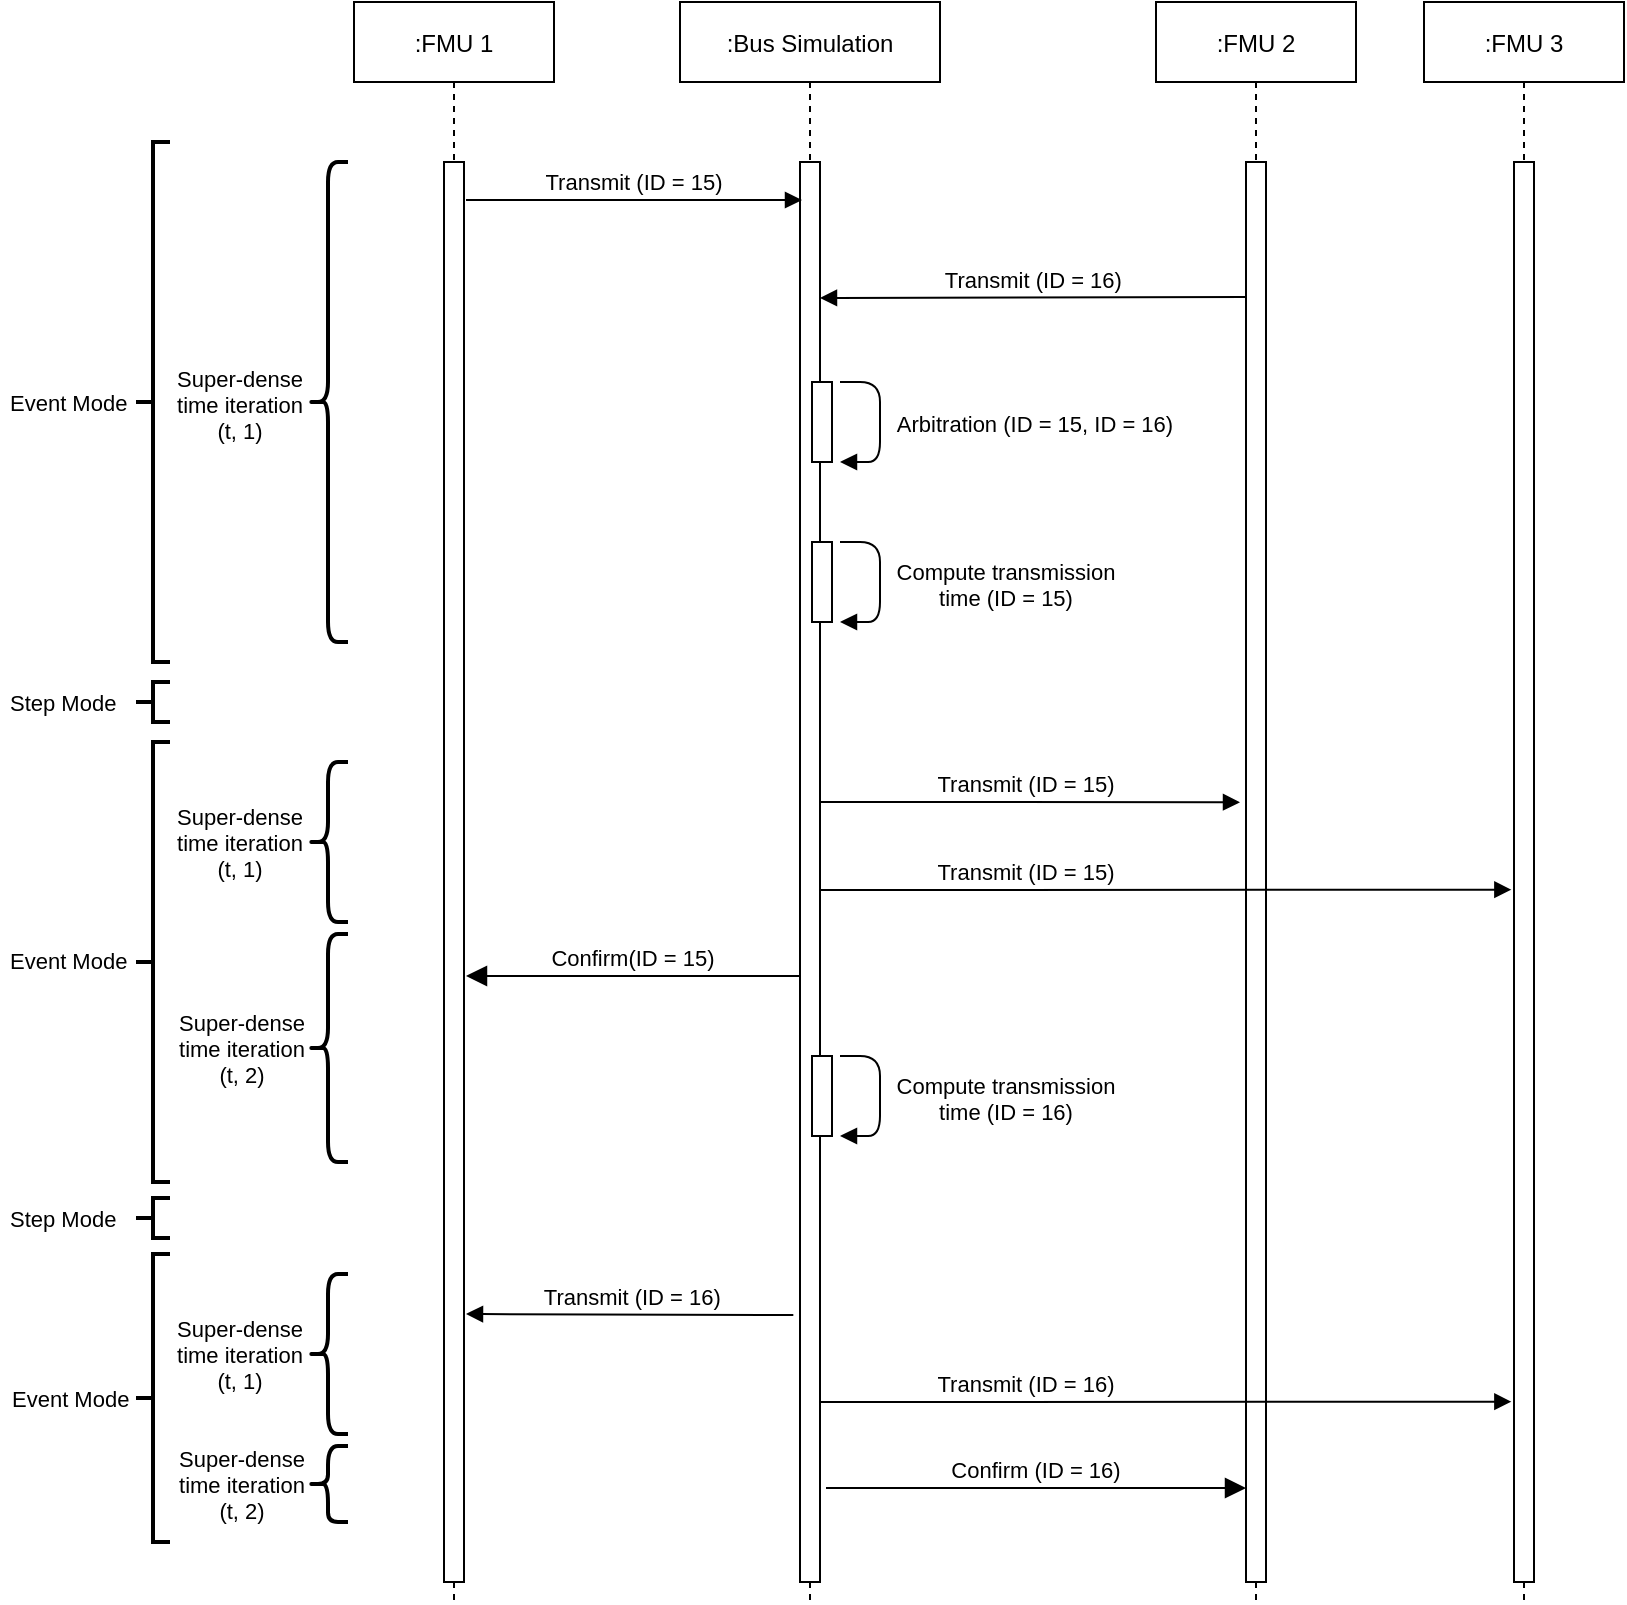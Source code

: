 <mxfile version="22.1.16" type="device">
  <diagram id="kgpKYQtTHZ0yAKxKKP6v" name="Page-1">
    <mxGraphModel dx="382" dy="213" grid="1" gridSize="10" guides="1" tooltips="1" connect="1" arrows="1" fold="1" page="1" pageScale="1" pageWidth="850" pageHeight="1100" math="0" shadow="0">
      <root>
        <mxCell id="0" />
        <mxCell id="1" parent="0" />
        <mxCell id="3nuBFxr9cyL0pnOWT2aG-5" value=":Bus Simulation" style="shape=umlLifeline;perimeter=lifelinePerimeter;container=1;collapsible=0;recursiveResize=0;rounded=0;shadow=0;strokeWidth=1;" parent="1" vertex="1">
          <mxGeometry x="587" y="80" width="130" height="800" as="geometry" />
        </mxCell>
        <mxCell id="3nuBFxr9cyL0pnOWT2aG-6" value="" style="points=[];perimeter=orthogonalPerimeter;rounded=0;shadow=0;strokeWidth=1;" parent="3nuBFxr9cyL0pnOWT2aG-5" vertex="1">
          <mxGeometry x="60" y="80" width="10" height="710" as="geometry" />
        </mxCell>
        <mxCell id="3nuBFxr9cyL0pnOWT2aG-4" value="" style="points=[];perimeter=orthogonalPerimeter;rounded=0;shadow=0;strokeWidth=1;" parent="3nuBFxr9cyL0pnOWT2aG-5" vertex="1">
          <mxGeometry x="66" y="190" width="10" height="40" as="geometry" />
        </mxCell>
        <mxCell id="_HQoY5Zo2aadwidPgHyK-5" value="" style="points=[];perimeter=orthogonalPerimeter;rounded=0;shadow=0;strokeWidth=1;" parent="3nuBFxr9cyL0pnOWT2aG-5" vertex="1">
          <mxGeometry x="66" y="270" width="10" height="40" as="geometry" />
        </mxCell>
        <mxCell id="_HQoY5Zo2aadwidPgHyK-6" value="Compute transmission&#xa;time (ID = 15)" style="verticalAlign=bottom;endArrow=block;shadow=0;strokeWidth=1;align=center;spacing=5;spacingTop=0;" parent="3nuBFxr9cyL0pnOWT2aG-5" edge="1">
          <mxGeometry x="0.5" y="-63" relative="1" as="geometry">
            <mxPoint x="80" y="270" as="sourcePoint" />
            <mxPoint x="80" y="310" as="targetPoint" />
            <Array as="points">
              <mxPoint x="100" y="270" />
              <mxPoint x="100" y="310" />
            </Array>
            <mxPoint x="63" y="63" as="offset" />
          </mxGeometry>
        </mxCell>
        <mxCell id="3nuBFxr9cyL0pnOWT2aG-1" value=":FMU 1" style="shape=umlLifeline;perimeter=lifelinePerimeter;container=1;collapsible=0;recursiveResize=0;rounded=0;shadow=0;strokeWidth=1;" parent="1" vertex="1">
          <mxGeometry x="424" y="80" width="100" height="800" as="geometry" />
        </mxCell>
        <mxCell id="3nuBFxr9cyL0pnOWT2aG-2" value="" style="points=[];perimeter=orthogonalPerimeter;rounded=0;shadow=0;strokeWidth=1;" parent="3nuBFxr9cyL0pnOWT2aG-1" vertex="1">
          <mxGeometry x="45" y="80" width="10" height="710" as="geometry" />
        </mxCell>
        <mxCell id="eGcspzg-jYoVY6njO30K-1" value=":FMU 2" style="shape=umlLifeline;perimeter=lifelinePerimeter;container=1;collapsible=0;recursiveResize=0;rounded=0;shadow=0;strokeWidth=1;" parent="1" vertex="1">
          <mxGeometry x="825" y="80" width="100" height="800" as="geometry" />
        </mxCell>
        <mxCell id="eGcspzg-jYoVY6njO30K-2" value="" style="points=[];perimeter=orthogonalPerimeter;rounded=0;shadow=0;strokeWidth=1;" parent="eGcspzg-jYoVY6njO30K-1" vertex="1">
          <mxGeometry x="45" y="80" width="10" height="710" as="geometry" />
        </mxCell>
        <mxCell id="eGcspzg-jYoVY6njO30K-4" value="Arbitration (ID = 15, ID = 16)" style="verticalAlign=bottom;endArrow=block;shadow=0;strokeWidth=1;spacingLeft=9;" parent="1" edge="1">
          <mxGeometry x="0.25" y="73" relative="1" as="geometry">
            <mxPoint x="667" y="270" as="sourcePoint" />
            <mxPoint x="667" y="310" as="targetPoint" />
            <Array as="points">
              <mxPoint x="687" y="270" />
              <mxPoint x="687" y="310" />
            </Array>
            <mxPoint as="offset" />
          </mxGeometry>
        </mxCell>
        <mxCell id="Ct78ly6aTw_c9TOjw8sM-1" value="Transmit (ID = 15)" style="verticalAlign=bottom;endArrow=block;entryX=0;entryY=0;shadow=0;strokeWidth=1;" parent="1" edge="1">
          <mxGeometry relative="1" as="geometry">
            <mxPoint x="480" y="179" as="sourcePoint" />
            <mxPoint x="648" y="179" as="targetPoint" />
          </mxGeometry>
        </mxCell>
        <mxCell id="_HQoY5Zo2aadwidPgHyK-4" value="Transmit (ID = 16)" style="verticalAlign=bottom;endArrow=block;shadow=0;strokeWidth=1;exitX=0.02;exitY=0.088;exitDx=0;exitDy=0;exitPerimeter=0;" parent="1" edge="1">
          <mxGeometry relative="1" as="geometry">
            <mxPoint x="870.2" y="227.56" as="sourcePoint" />
            <mxPoint x="657" y="228" as="targetPoint" />
          </mxGeometry>
        </mxCell>
        <mxCell id="_HQoY5Zo2aadwidPgHyK-7" value=":FMU 3" style="shape=umlLifeline;perimeter=lifelinePerimeter;container=1;collapsible=0;recursiveResize=0;rounded=0;shadow=0;strokeWidth=1;" parent="1" vertex="1">
          <mxGeometry x="959" y="80" width="100" height="800" as="geometry" />
        </mxCell>
        <mxCell id="_HQoY5Zo2aadwidPgHyK-8" value="" style="points=[];perimeter=orthogonalPerimeter;rounded=0;shadow=0;strokeWidth=1;" parent="_HQoY5Zo2aadwidPgHyK-7" vertex="1">
          <mxGeometry x="45" y="80" width="10" height="710" as="geometry" />
        </mxCell>
        <mxCell id="_HQoY5Zo2aadwidPgHyK-10" value="Transmit (ID = 15)" style="verticalAlign=bottom;endArrow=block;shadow=0;strokeWidth=1;entryX=-0.132;entryY=0.541;entryDx=0;entryDy=0;entryPerimeter=0;" parent="1" edge="1">
          <mxGeometry x="-0.402" relative="1" as="geometry">
            <mxPoint x="656.5" y="524" as="sourcePoint" />
            <mxPoint x="1002.68" y="523.83" as="targetPoint" />
            <mxPoint as="offset" />
          </mxGeometry>
        </mxCell>
        <mxCell id="_HQoY5Zo2aadwidPgHyK-14" value="" style="strokeWidth=2;html=1;shape=mxgraph.flowchart.annotation_2;align=left;labelPosition=right;pointerEvents=1;fontSize=11;fillColor=none;" parent="1" vertex="1">
          <mxGeometry x="315" y="150" width="17" height="260" as="geometry" />
        </mxCell>
        <mxCell id="_HQoY5Zo2aadwidPgHyK-15" value="" style="strokeWidth=2;html=1;shape=mxgraph.flowchart.annotation_2;align=left;labelPosition=right;pointerEvents=1;fontSize=11;fillColor=none;" parent="1" vertex="1">
          <mxGeometry x="315" y="450" width="17" height="220" as="geometry" />
        </mxCell>
        <mxCell id="_HQoY5Zo2aadwidPgHyK-18" value="Event Mode" style="text;align=left;fontStyle=0;verticalAlign=middle;spacingLeft=3;spacingRight=3;strokeColor=none;rotatable=0;points=[[0,0.5],[1,0.5]];portConstraint=eastwest;fontSize=11;fillColor=none;" parent="1" vertex="1">
          <mxGeometry x="247" y="546" width="80" height="26" as="geometry" />
        </mxCell>
        <mxCell id="_HQoY5Zo2aadwidPgHyK-19" value="Transmit (ID = 15)" style="verticalAlign=bottom;endArrow=block;entryX=0.42;entryY=0.587;shadow=0;strokeWidth=1;entryDx=0;entryDy=0;entryPerimeter=0;" parent="1" edge="1">
          <mxGeometry x="-0.019" relative="1" as="geometry">
            <mxPoint x="657" y="480" as="sourcePoint" />
            <mxPoint x="867" y="480.12" as="targetPoint" />
            <mxPoint as="offset" />
          </mxGeometry>
        </mxCell>
        <mxCell id="3nuBFxr9cyL0pnOWT2aG-7" value="Confirm(ID = 15)" style="verticalAlign=bottom;endArrow=block;endSize=8;exitX=0;exitY=0.95;shadow=0;strokeWidth=1;endFill=1;" parent="1" edge="1">
          <mxGeometry relative="1" as="geometry">
            <mxPoint x="480" y="567" as="targetPoint" />
            <mxPoint x="647" y="567.0" as="sourcePoint" />
          </mxGeometry>
        </mxCell>
        <mxCell id="TJ8cURRopO99HcsGI5Q8-2" value="" style="shape=curlyBracket;whiteSpace=wrap;html=1;rounded=1;labelPosition=left;verticalLabelPosition=middle;align=right;verticalAlign=middle;strokeWidth=2;" parent="1" vertex="1">
          <mxGeometry x="401" y="160" width="20" height="240" as="geometry" />
        </mxCell>
        <mxCell id="TJ8cURRopO99HcsGI5Q8-3" value="" style="shape=curlyBracket;whiteSpace=wrap;html=1;rounded=1;labelPosition=left;verticalLabelPosition=middle;align=right;verticalAlign=middle;strokeWidth=2;" parent="1" vertex="1">
          <mxGeometry x="401" y="460" width="20" height="80" as="geometry" />
        </mxCell>
        <mxCell id="TJ8cURRopO99HcsGI5Q8-4" value="Super-dense&#xa;time iteration&#xa;(t, 1)" style="text;align=center;fontStyle=0;verticalAlign=middle;spacingLeft=3;spacingRight=3;strokeColor=none;rotatable=0;points=[[0,0.5],[1,0.5]];portConstraint=eastwest;fontSize=11;fillColor=none;" parent="1" vertex="1">
          <mxGeometry x="327" y="268" width="80" height="26" as="geometry" />
        </mxCell>
        <mxCell id="TJ8cURRopO99HcsGI5Q8-5" value="Super-dense&#xa;time iteration&#xa;(t, 1)" style="text;align=center;fontStyle=0;verticalAlign=middle;spacingLeft=3;spacingRight=3;strokeColor=none;rotatable=0;points=[[0,0.5],[1,0.5]];portConstraint=eastwest;fontSize=11;fillColor=none;" parent="1" vertex="1">
          <mxGeometry x="327" y="487" width="80" height="26" as="geometry" />
        </mxCell>
        <mxCell id="TJ8cURRopO99HcsGI5Q8-6" value="Event Mode" style="text;align=left;fontStyle=0;verticalAlign=middle;spacingLeft=3;spacingRight=3;strokeColor=none;rotatable=0;points=[[0,0.5],[1,0.5]];portConstraint=eastwest;fontSize=11;fillColor=none;" parent="1" vertex="1">
          <mxGeometry x="247" y="267" width="80" height="26" as="geometry" />
        </mxCell>
        <mxCell id="TJ8cURRopO99HcsGI5Q8-7" value="" style="strokeWidth=2;html=1;shape=mxgraph.flowchart.annotation_2;align=left;labelPosition=right;pointerEvents=1;fontSize=11;fillColor=none;" parent="1" vertex="1">
          <mxGeometry x="315" y="420" width="17" height="20" as="geometry" />
        </mxCell>
        <mxCell id="TJ8cURRopO99HcsGI5Q8-8" value="Step Mode" style="text;align=left;fontStyle=0;verticalAlign=middle;spacingLeft=3;spacingRight=3;strokeColor=none;rotatable=0;points=[[0,0.5],[1,0.5]];portConstraint=eastwest;fontSize=11;fillColor=none;" parent="1" vertex="1">
          <mxGeometry x="247" y="417" width="80" height="26" as="geometry" />
        </mxCell>
        <mxCell id="WQ29GB5LsVI4mir2wNij-17" value="" style="shape=curlyBracket;whiteSpace=wrap;html=1;rounded=1;labelPosition=left;verticalLabelPosition=middle;align=right;verticalAlign=middle;strokeWidth=2;" parent="1" vertex="1">
          <mxGeometry x="401" y="546" width="20" height="114" as="geometry" />
        </mxCell>
        <mxCell id="WQ29GB5LsVI4mir2wNij-18" value="Super-dense&#xa;time iteration&#xa;(t, 2)" style="text;align=center;fontStyle=0;verticalAlign=middle;spacingLeft=3;spacingRight=3;strokeColor=none;rotatable=0;points=[[0,0.5],[1,0.5]];portConstraint=eastwest;fontSize=11;fillColor=none;" parent="1" vertex="1">
          <mxGeometry x="328" y="590" width="80" height="26" as="geometry" />
        </mxCell>
        <mxCell id="T2kxRcn2vWfKBakwWOv0-1" value="" style="strokeWidth=2;html=1;shape=mxgraph.flowchart.annotation_2;align=left;labelPosition=right;pointerEvents=1;fontSize=11;fillColor=none;" parent="1" vertex="1">
          <mxGeometry x="315" y="678" width="17" height="20" as="geometry" />
        </mxCell>
        <mxCell id="T2kxRcn2vWfKBakwWOv0-2" value="Step Mode" style="text;align=left;fontStyle=0;verticalAlign=middle;spacingLeft=3;spacingRight=3;strokeColor=none;rotatable=0;points=[[0,0.5],[1,0.5]];portConstraint=eastwest;fontSize=11;fillColor=none;" parent="1" vertex="1">
          <mxGeometry x="247" y="675" width="80" height="26" as="geometry" />
        </mxCell>
        <mxCell id="T2kxRcn2vWfKBakwWOv0-3" value="" style="points=[];perimeter=orthogonalPerimeter;rounded=0;shadow=0;strokeWidth=1;" parent="1" vertex="1">
          <mxGeometry x="653" y="607" width="10" height="40" as="geometry" />
        </mxCell>
        <mxCell id="T2kxRcn2vWfKBakwWOv0-4" value="Compute transmission&#xa;time (ID = 16)" style="verticalAlign=bottom;endArrow=block;shadow=0;strokeWidth=1;align=center;spacing=-2;" parent="1" edge="1">
          <mxGeometry x="0.325" y="63" relative="1" as="geometry">
            <mxPoint x="667" y="607" as="sourcePoint" />
            <mxPoint x="667" y="647" as="targetPoint" />
            <Array as="points">
              <mxPoint x="687" y="607" />
              <mxPoint x="687" y="647" />
            </Array>
            <mxPoint as="offset" />
          </mxGeometry>
        </mxCell>
        <mxCell id="T2kxRcn2vWfKBakwWOv0-5" value="Transmit (ID = 16)" style="verticalAlign=bottom;endArrow=block;shadow=0;strokeWidth=1;entryX=-0.132;entryY=0.541;entryDx=0;entryDy=0;entryPerimeter=0;" parent="1" edge="1">
          <mxGeometry x="-0.402" relative="1" as="geometry">
            <mxPoint x="656.5" y="780" as="sourcePoint" />
            <mxPoint x="1002.68" y="779.83" as="targetPoint" />
            <mxPoint as="offset" />
          </mxGeometry>
        </mxCell>
        <mxCell id="T2kxRcn2vWfKBakwWOv0-6" value="" style="strokeWidth=2;html=1;shape=mxgraph.flowchart.annotation_2;align=left;labelPosition=right;pointerEvents=1;fontSize=11;fillColor=none;" parent="1" vertex="1">
          <mxGeometry x="315" y="706" width="17" height="144" as="geometry" />
        </mxCell>
        <mxCell id="T2kxRcn2vWfKBakwWOv0-7" value="Event Mode" style="text;align=left;fontStyle=0;verticalAlign=middle;spacingLeft=3;spacingRight=3;strokeColor=none;rotatable=0;points=[[0,0.5],[1,0.5]];portConstraint=eastwest;fontSize=11;fillColor=none;" parent="1" vertex="1">
          <mxGeometry x="248" y="765" width="80" height="26" as="geometry" />
        </mxCell>
        <mxCell id="T2kxRcn2vWfKBakwWOv0-8" value="Transmit (ID = 16)" style="verticalAlign=bottom;endArrow=block;shadow=0;strokeWidth=1;exitX=-0.333;exitY=0.812;exitDx=0;exitDy=0;exitPerimeter=0;" parent="1" source="3nuBFxr9cyL0pnOWT2aG-6" edge="1">
          <mxGeometry x="-0.019" relative="1" as="geometry">
            <mxPoint x="657" y="736" as="sourcePoint" />
            <mxPoint x="480" y="736" as="targetPoint" />
            <mxPoint as="offset" />
          </mxGeometry>
        </mxCell>
        <mxCell id="T2kxRcn2vWfKBakwWOv0-9" value="Confirm (ID = 16)" style="verticalAlign=bottom;endArrow=block;endSize=8;shadow=0;strokeWidth=1;endFill=1;" parent="1" edge="1">
          <mxGeometry relative="1" as="geometry">
            <mxPoint x="870" y="823" as="targetPoint" />
            <mxPoint x="660" y="823" as="sourcePoint" />
          </mxGeometry>
        </mxCell>
        <mxCell id="T2kxRcn2vWfKBakwWOv0-10" value="" style="shape=curlyBracket;whiteSpace=wrap;html=1;rounded=1;labelPosition=left;verticalLabelPosition=middle;align=right;verticalAlign=middle;strokeWidth=2;" parent="1" vertex="1">
          <mxGeometry x="401" y="716" width="20" height="80" as="geometry" />
        </mxCell>
        <mxCell id="T2kxRcn2vWfKBakwWOv0-11" value="Super-dense&#xa;time iteration&#xa;(t, 1)" style="text;align=center;fontStyle=0;verticalAlign=middle;spacingLeft=3;spacingRight=3;strokeColor=none;rotatable=0;points=[[0,0.5],[1,0.5]];portConstraint=eastwest;fontSize=11;fillColor=none;" parent="1" vertex="1">
          <mxGeometry x="327" y="743" width="80" height="26" as="geometry" />
        </mxCell>
        <mxCell id="T2kxRcn2vWfKBakwWOv0-12" value="" style="shape=curlyBracket;whiteSpace=wrap;html=1;rounded=1;labelPosition=left;verticalLabelPosition=middle;align=right;verticalAlign=middle;strokeWidth=2;" parent="1" vertex="1">
          <mxGeometry x="401" y="802" width="20" height="38" as="geometry" />
        </mxCell>
        <mxCell id="T2kxRcn2vWfKBakwWOv0-13" value="Super-dense&#xa;time iteration&#xa;(t, 2)" style="text;align=center;fontStyle=0;verticalAlign=middle;spacingLeft=3;spacingRight=3;strokeColor=none;rotatable=0;points=[[0,0.5],[1,0.5]];portConstraint=eastwest;fontSize=11;fillColor=none;" parent="1" vertex="1">
          <mxGeometry x="328" y="808" width="80" height="26" as="geometry" />
        </mxCell>
      </root>
    </mxGraphModel>
  </diagram>
</mxfile>
